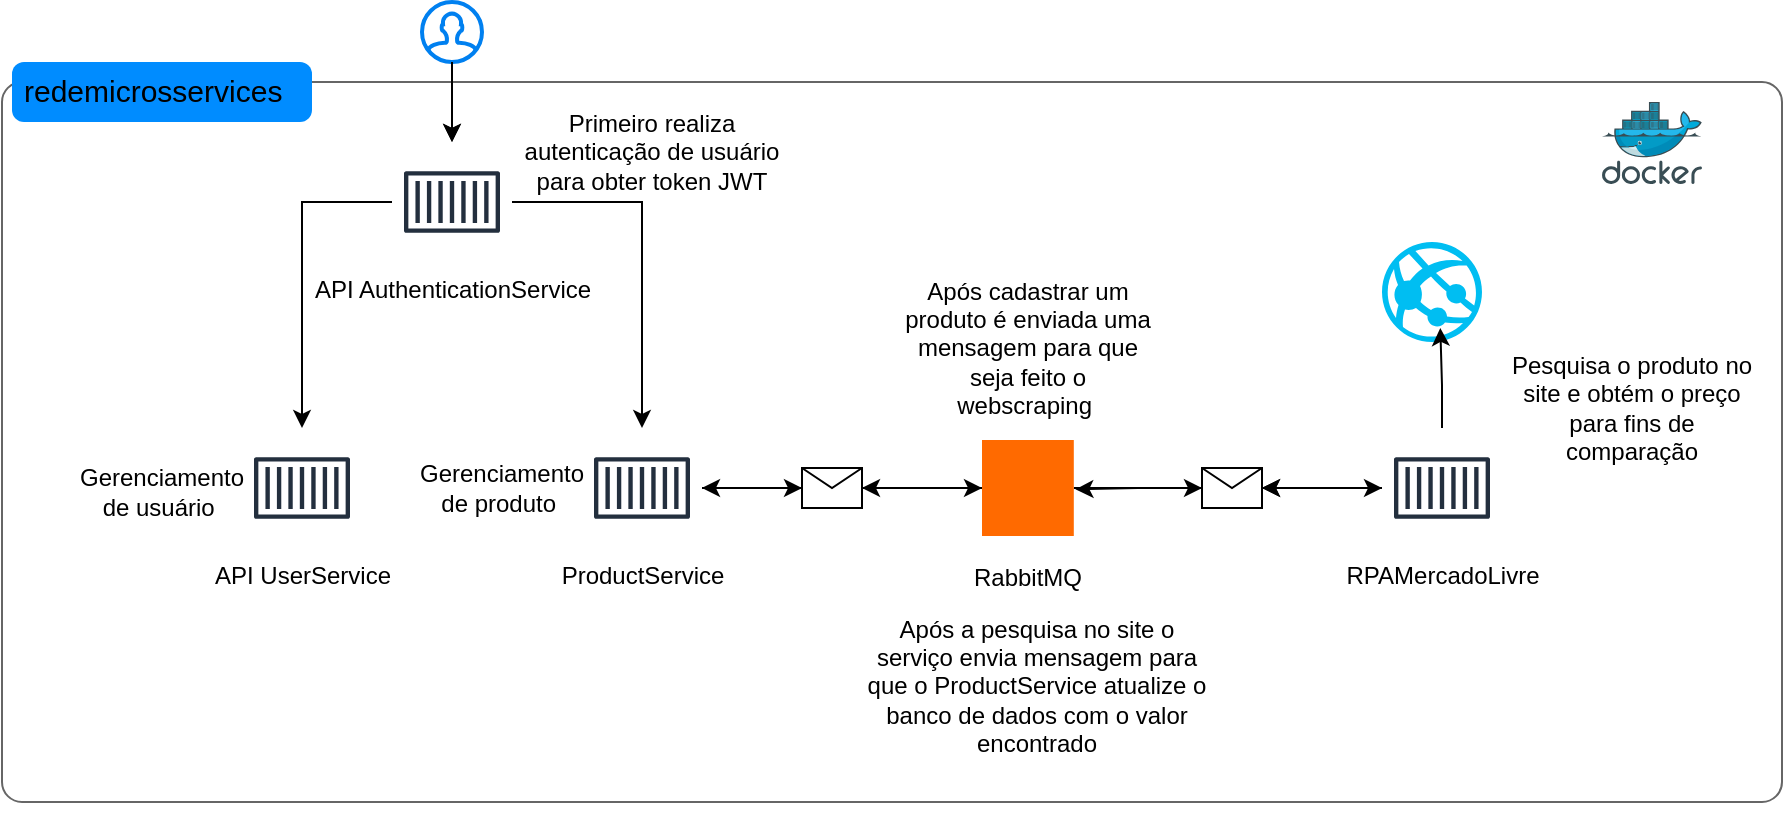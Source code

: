 <mxfile version="26.2.14">
  <diagram id="Ht1M8jgEwFfnCIfOTk4-" name="Page-1">
    <mxGraphModel dx="1181" dy="452" grid="1" gridSize="10" guides="1" tooltips="1" connect="1" arrows="1" fold="1" page="1" pageScale="1" pageWidth="1169" pageHeight="827" math="0" shadow="0">
      <root>
        <mxCell id="0" />
        <mxCell id="1" parent="0" />
        <mxCell id="virtHI9Ml7NpvBo95Dka-53" value="" style="group" vertex="1" connectable="0" parent="1">
          <mxGeometry x="560" y="100" width="890" height="410" as="geometry" />
        </mxCell>
        <mxCell id="virtHI9Ml7NpvBo95Dka-7" value="" style="shape=mxgraph.mockup.containers.marginRect;rectMarginTop=10;strokeColor=#666666;strokeWidth=1;dashed=0;rounded=1;arcSize=5;recursiveResize=0;html=1;whiteSpace=wrap;" vertex="1" parent="virtHI9Ml7NpvBo95Dka-53">
          <mxGeometry y="30" width="890" height="370" as="geometry" />
        </mxCell>
        <mxCell id="virtHI9Ml7NpvBo95Dka-8" value="&lt;font style=&quot;font-size: 15px;&quot;&gt;redemicrosservices&lt;/font&gt;" style="shape=rect;strokeColor=none;fillColor=#008cff;strokeWidth=1;dashed=0;rounded=1;arcSize=20;spacing=2;spacingTop=-2;align=left;autosize=1;spacingLeft=4;resizeWidth=0;resizeHeight=0;perimeter=none;html=1;whiteSpace=wrap;" vertex="1" parent="virtHI9Ml7NpvBo95Dka-7">
          <mxGeometry x="5" width="150" height="30" as="geometry" />
        </mxCell>
        <mxCell id="virtHI9Ml7NpvBo95Dka-15" value="" style="image;sketch=0;aspect=fixed;html=1;points=[];align=center;fontSize=12;image=img/lib/mscae/Docker.svg;" vertex="1" parent="virtHI9Ml7NpvBo95Dka-7">
          <mxGeometry x="800" y="20" width="50" height="41" as="geometry" />
        </mxCell>
        <mxCell id="virtHI9Ml7NpvBo95Dka-20" style="edgeStyle=orthogonalEdgeStyle;rounded=0;orthogonalLoop=1;jettySize=auto;html=1;" edge="1" parent="virtHI9Ml7NpvBo95Dka-7" source="virtHI9Ml7NpvBo95Dka-16" target="virtHI9Ml7NpvBo95Dka-18">
          <mxGeometry relative="1" as="geometry" />
        </mxCell>
        <mxCell id="virtHI9Ml7NpvBo95Dka-21" style="edgeStyle=orthogonalEdgeStyle;rounded=0;orthogonalLoop=1;jettySize=auto;html=1;" edge="1" parent="virtHI9Ml7NpvBo95Dka-7" source="virtHI9Ml7NpvBo95Dka-16" target="virtHI9Ml7NpvBo95Dka-17">
          <mxGeometry relative="1" as="geometry" />
        </mxCell>
        <mxCell id="virtHI9Ml7NpvBo95Dka-16" value="API AuthenticationService" style="sketch=0;outlineConnect=0;gradientColor=none;strokeColor=#232F3E;fillColor=#ffffff;dashed=0;verticalLabelPosition=bottom;verticalAlign=top;align=center;html=1;aspect=fixed;shape=mxgraph.aws4.resourceIcon;resIcon=mxgraph.aws4.container_1;" vertex="1" parent="virtHI9Ml7NpvBo95Dka-7">
          <mxGeometry x="195" y="40" width="60" height="60" as="geometry" />
        </mxCell>
        <mxCell id="virtHI9Ml7NpvBo95Dka-17" value="API UserService" style="sketch=0;outlineConnect=0;gradientColor=none;strokeColor=#232F3E;fillColor=#ffffff;dashed=0;verticalLabelPosition=bottom;verticalAlign=top;align=center;html=1;aspect=fixed;shape=mxgraph.aws4.resourceIcon;resIcon=mxgraph.aws4.container_1;" vertex="1" parent="virtHI9Ml7NpvBo95Dka-7">
          <mxGeometry x="120" y="183" width="60" height="60" as="geometry" />
        </mxCell>
        <mxCell id="virtHI9Ml7NpvBo95Dka-43" style="edgeStyle=orthogonalEdgeStyle;rounded=0;orthogonalLoop=1;jettySize=auto;html=1;" edge="1" parent="virtHI9Ml7NpvBo95Dka-7" source="virtHI9Ml7NpvBo95Dka-18" target="virtHI9Ml7NpvBo95Dka-30">
          <mxGeometry relative="1" as="geometry" />
        </mxCell>
        <mxCell id="virtHI9Ml7NpvBo95Dka-18" value="ProductService" style="sketch=0;outlineConnect=0;gradientColor=none;strokeColor=#232F3E;fillColor=#ffffff;dashed=0;verticalLabelPosition=bottom;verticalAlign=top;align=center;html=1;aspect=fixed;shape=mxgraph.aws4.resourceIcon;resIcon=mxgraph.aws4.container_1;" vertex="1" parent="virtHI9Ml7NpvBo95Dka-7">
          <mxGeometry x="290" y="183" width="60" height="60" as="geometry" />
        </mxCell>
        <mxCell id="virtHI9Ml7NpvBo95Dka-33" value="" style="edgeStyle=orthogonalEdgeStyle;rounded=0;orthogonalLoop=1;jettySize=auto;html=1;" edge="1" parent="virtHI9Ml7NpvBo95Dka-7" source="virtHI9Ml7NpvBo95Dka-22" target="virtHI9Ml7NpvBo95Dka-29">
          <mxGeometry relative="1" as="geometry" />
        </mxCell>
        <mxCell id="virtHI9Ml7NpvBo95Dka-34" value="" style="edgeStyle=orthogonalEdgeStyle;rounded=0;orthogonalLoop=1;jettySize=auto;html=1;" edge="1" parent="virtHI9Ml7NpvBo95Dka-7" source="virtHI9Ml7NpvBo95Dka-22" target="virtHI9Ml7NpvBo95Dka-29">
          <mxGeometry relative="1" as="geometry" />
        </mxCell>
        <mxCell id="virtHI9Ml7NpvBo95Dka-22" value="RPAMercadoLivre" style="sketch=0;outlineConnect=0;gradientColor=none;strokeColor=#232F3E;fillColor=#ffffff;dashed=0;verticalLabelPosition=bottom;verticalAlign=top;align=center;html=1;aspect=fixed;shape=mxgraph.aws4.resourceIcon;resIcon=mxgraph.aws4.container_1;" vertex="1" parent="virtHI9Ml7NpvBo95Dka-7">
          <mxGeometry x="690" y="183" width="60" height="60" as="geometry" />
        </mxCell>
        <mxCell id="virtHI9Ml7NpvBo95Dka-38" style="edgeStyle=orthogonalEdgeStyle;rounded=0;orthogonalLoop=1;jettySize=auto;html=1;" edge="1" parent="virtHI9Ml7NpvBo95Dka-7" source="virtHI9Ml7NpvBo95Dka-28" target="virtHI9Ml7NpvBo95Dka-29">
          <mxGeometry relative="1" as="geometry" />
        </mxCell>
        <mxCell id="virtHI9Ml7NpvBo95Dka-42" style="edgeStyle=orthogonalEdgeStyle;rounded=0;orthogonalLoop=1;jettySize=auto;html=1;entryX=1;entryY=0.5;entryDx=0;entryDy=0;" edge="1" parent="virtHI9Ml7NpvBo95Dka-7" source="virtHI9Ml7NpvBo95Dka-28" target="virtHI9Ml7NpvBo95Dka-30">
          <mxGeometry relative="1" as="geometry" />
        </mxCell>
        <mxCell id="virtHI9Ml7NpvBo95Dka-28" value="" style="points=[];aspect=fixed;html=1;align=center;shadow=0;dashed=0;fillColor=#FF6A00;strokeColor=none;shape=mxgraph.alibaba_cloud.amqp_advanced_message_queuing_protocol;" vertex="1" parent="virtHI9Ml7NpvBo95Dka-7">
          <mxGeometry x="490" y="189" width="45.9" height="48" as="geometry" />
        </mxCell>
        <mxCell id="virtHI9Ml7NpvBo95Dka-32" value="" style="edgeStyle=orthogonalEdgeStyle;rounded=0;orthogonalLoop=1;jettySize=auto;html=1;" edge="1" parent="virtHI9Ml7NpvBo95Dka-7" source="virtHI9Ml7NpvBo95Dka-29" target="virtHI9Ml7NpvBo95Dka-22">
          <mxGeometry relative="1" as="geometry" />
        </mxCell>
        <mxCell id="virtHI9Ml7NpvBo95Dka-29" value="" style="shape=message;html=1;html=1;outlineConnect=0;labelPosition=center;verticalLabelPosition=bottom;align=center;verticalAlign=top;" vertex="1" parent="virtHI9Ml7NpvBo95Dka-7">
          <mxGeometry x="600" y="203" width="30" height="20" as="geometry" />
        </mxCell>
        <mxCell id="virtHI9Ml7NpvBo95Dka-41" value="" style="edgeStyle=orthogonalEdgeStyle;rounded=0;orthogonalLoop=1;jettySize=auto;html=1;" edge="1" parent="virtHI9Ml7NpvBo95Dka-7" source="virtHI9Ml7NpvBo95Dka-30" target="virtHI9Ml7NpvBo95Dka-28">
          <mxGeometry relative="1" as="geometry" />
        </mxCell>
        <mxCell id="virtHI9Ml7NpvBo95Dka-51" style="edgeStyle=orthogonalEdgeStyle;rounded=0;orthogonalLoop=1;jettySize=auto;html=1;" edge="1" parent="virtHI9Ml7NpvBo95Dka-7" source="virtHI9Ml7NpvBo95Dka-30" target="virtHI9Ml7NpvBo95Dka-18">
          <mxGeometry relative="1" as="geometry" />
        </mxCell>
        <mxCell id="virtHI9Ml7NpvBo95Dka-30" value="" style="shape=message;html=1;html=1;outlineConnect=0;labelPosition=center;verticalLabelPosition=bottom;align=center;verticalAlign=top;" vertex="1" parent="virtHI9Ml7NpvBo95Dka-7">
          <mxGeometry x="400" y="203" width="30" height="20" as="geometry" />
        </mxCell>
        <mxCell id="virtHI9Ml7NpvBo95Dka-40" style="edgeStyle=orthogonalEdgeStyle;rounded=0;orthogonalLoop=1;jettySize=auto;html=1;entryX=1.017;entryY=0.514;entryDx=0;entryDy=0;entryPerimeter=0;" edge="1" parent="virtHI9Ml7NpvBo95Dka-7" source="virtHI9Ml7NpvBo95Dka-29" target="virtHI9Ml7NpvBo95Dka-28">
          <mxGeometry relative="1" as="geometry" />
        </mxCell>
        <mxCell id="virtHI9Ml7NpvBo95Dka-47" value="RabbitMQ" style="text;html=1;align=center;verticalAlign=middle;whiteSpace=wrap;rounded=0;" vertex="1" parent="virtHI9Ml7NpvBo95Dka-7">
          <mxGeometry x="482.95" y="243" width="60" height="30" as="geometry" />
        </mxCell>
        <mxCell id="virtHI9Ml7NpvBo95Dka-48" value="" style="verticalLabelPosition=bottom;html=1;verticalAlign=top;align=center;strokeColor=none;fillColor=#00BEF2;shape=mxgraph.azure.azure_website;pointerEvents=1;" vertex="1" parent="virtHI9Ml7NpvBo95Dka-7">
          <mxGeometry x="690" y="90" width="50" height="50" as="geometry" />
        </mxCell>
        <mxCell id="virtHI9Ml7NpvBo95Dka-49" style="edgeStyle=orthogonalEdgeStyle;rounded=0;orthogonalLoop=1;jettySize=auto;html=1;entryX=0.583;entryY=0.859;entryDx=0;entryDy=0;entryPerimeter=0;" edge="1" parent="virtHI9Ml7NpvBo95Dka-7" source="virtHI9Ml7NpvBo95Dka-22" target="virtHI9Ml7NpvBo95Dka-48">
          <mxGeometry relative="1" as="geometry" />
        </mxCell>
        <mxCell id="virtHI9Ml7NpvBo95Dka-50" value="Pesquisa o produto no site e obtém o preço para fins de comparação" style="text;html=1;align=center;verticalAlign=middle;whiteSpace=wrap;rounded=0;" vertex="1" parent="virtHI9Ml7NpvBo95Dka-7">
          <mxGeometry x="750" y="143" width="130" height="60" as="geometry" />
        </mxCell>
        <mxCell id="virtHI9Ml7NpvBo95Dka-86" value="Gerenciamento de produto&amp;nbsp;" style="text;html=1;align=center;verticalAlign=middle;whiteSpace=wrap;rounded=0;" vertex="1" parent="virtHI9Ml7NpvBo95Dka-7">
          <mxGeometry x="220" y="198" width="60" height="30" as="geometry" />
        </mxCell>
        <mxCell id="virtHI9Ml7NpvBo95Dka-87" value="Após cadastrar um produto é enviada uma mensagem para que seja feito o webscraping&amp;nbsp;" style="text;html=1;align=center;verticalAlign=middle;whiteSpace=wrap;rounded=0;" vertex="1" parent="virtHI9Ml7NpvBo95Dka-7">
          <mxGeometry x="447.95" y="103" width="130" height="80" as="geometry" />
        </mxCell>
        <mxCell id="virtHI9Ml7NpvBo95Dka-84" value="Primeiro realiza autenticação de usuário para obter token JWT" style="text;html=1;align=center;verticalAlign=middle;whiteSpace=wrap;rounded=0;" vertex="1" parent="virtHI9Ml7NpvBo95Dka-7">
          <mxGeometry x="260" y="20" width="130" height="50" as="geometry" />
        </mxCell>
        <mxCell id="virtHI9Ml7NpvBo95Dka-123" value="Após a pesquisa no site o serviço envia mensagem para que o ProductService atualize o banco de dados com o valor encontrado" style="text;html=1;align=center;verticalAlign=middle;whiteSpace=wrap;rounded=0;" vertex="1" parent="virtHI9Ml7NpvBo95Dka-7">
          <mxGeometry x="430" y="273" width="175" height="77" as="geometry" />
        </mxCell>
        <mxCell id="virtHI9Ml7NpvBo95Dka-3" value="" style="html=1;verticalLabelPosition=bottom;align=center;labelBackgroundColor=#ffffff;verticalAlign=top;strokeWidth=2;strokeColor=#0080F0;shadow=0;dashed=0;shape=mxgraph.ios7.icons.user;" vertex="1" parent="virtHI9Ml7NpvBo95Dka-53">
          <mxGeometry x="210" width="30" height="30" as="geometry" />
        </mxCell>
        <mxCell id="virtHI9Ml7NpvBo95Dka-19" style="edgeStyle=orthogonalEdgeStyle;rounded=0;orthogonalLoop=1;jettySize=auto;html=1;" edge="1" parent="virtHI9Ml7NpvBo95Dka-53" source="virtHI9Ml7NpvBo95Dka-3" target="virtHI9Ml7NpvBo95Dka-16">
          <mxGeometry relative="1" as="geometry" />
        </mxCell>
        <mxCell id="virtHI9Ml7NpvBo95Dka-52" style="edgeStyle=orthogonalEdgeStyle;rounded=0;orthogonalLoop=1;jettySize=auto;html=1;" edge="1" parent="virtHI9Ml7NpvBo95Dka-53" source="virtHI9Ml7NpvBo95Dka-3" target="virtHI9Ml7NpvBo95Dka-16">
          <mxGeometry relative="1" as="geometry" />
        </mxCell>
        <mxCell id="virtHI9Ml7NpvBo95Dka-85" value="Gerenciamento de usuário&amp;nbsp;" style="text;html=1;align=center;verticalAlign=middle;whiteSpace=wrap;rounded=0;" vertex="1" parent="virtHI9Ml7NpvBo95Dka-53">
          <mxGeometry x="50" y="230" width="60" height="30" as="geometry" />
        </mxCell>
      </root>
    </mxGraphModel>
  </diagram>
</mxfile>
